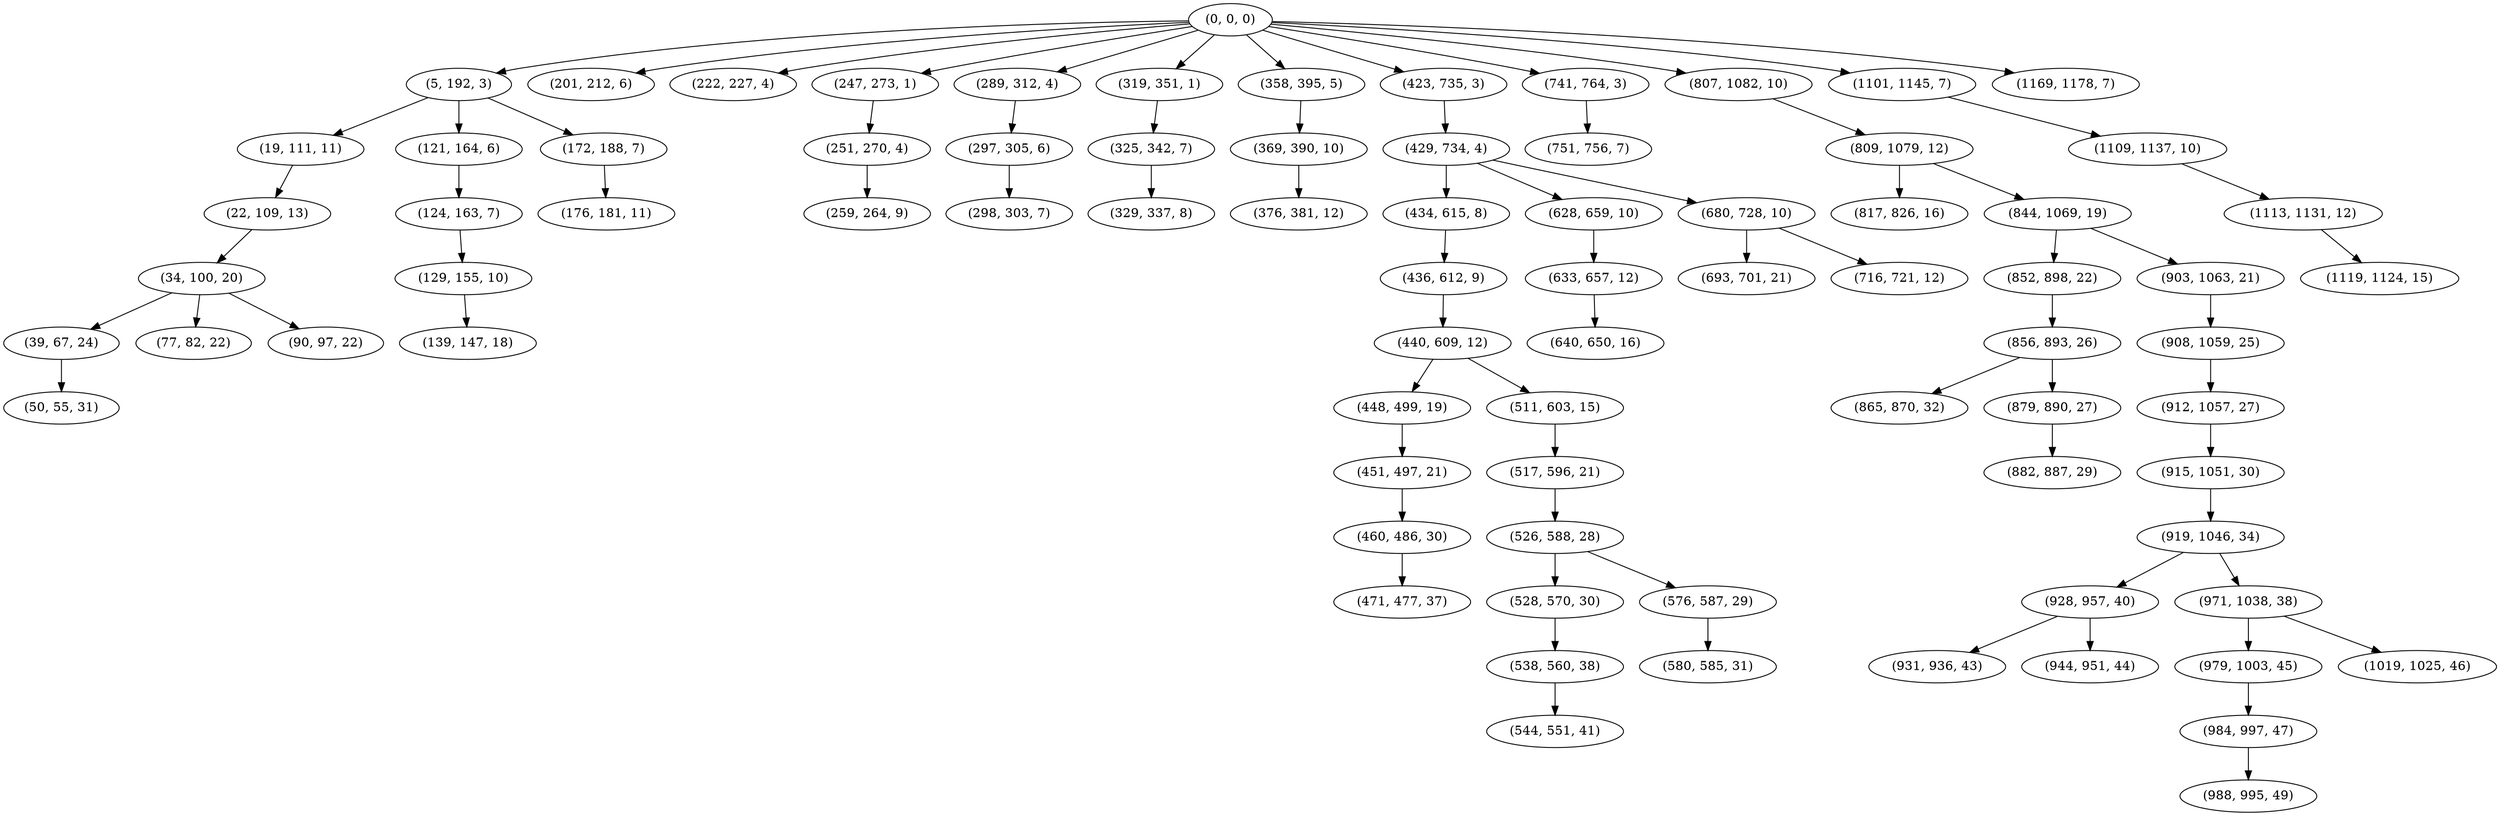 digraph tree {
    "(0, 0, 0)";
    "(5, 192, 3)";
    "(19, 111, 11)";
    "(22, 109, 13)";
    "(34, 100, 20)";
    "(39, 67, 24)";
    "(50, 55, 31)";
    "(77, 82, 22)";
    "(90, 97, 22)";
    "(121, 164, 6)";
    "(124, 163, 7)";
    "(129, 155, 10)";
    "(139, 147, 18)";
    "(172, 188, 7)";
    "(176, 181, 11)";
    "(201, 212, 6)";
    "(222, 227, 4)";
    "(247, 273, 1)";
    "(251, 270, 4)";
    "(259, 264, 9)";
    "(289, 312, 4)";
    "(297, 305, 6)";
    "(298, 303, 7)";
    "(319, 351, 1)";
    "(325, 342, 7)";
    "(329, 337, 8)";
    "(358, 395, 5)";
    "(369, 390, 10)";
    "(376, 381, 12)";
    "(423, 735, 3)";
    "(429, 734, 4)";
    "(434, 615, 8)";
    "(436, 612, 9)";
    "(440, 609, 12)";
    "(448, 499, 19)";
    "(451, 497, 21)";
    "(460, 486, 30)";
    "(471, 477, 37)";
    "(511, 603, 15)";
    "(517, 596, 21)";
    "(526, 588, 28)";
    "(528, 570, 30)";
    "(538, 560, 38)";
    "(544, 551, 41)";
    "(576, 587, 29)";
    "(580, 585, 31)";
    "(628, 659, 10)";
    "(633, 657, 12)";
    "(640, 650, 16)";
    "(680, 728, 10)";
    "(693, 701, 21)";
    "(716, 721, 12)";
    "(741, 764, 3)";
    "(751, 756, 7)";
    "(807, 1082, 10)";
    "(809, 1079, 12)";
    "(817, 826, 16)";
    "(844, 1069, 19)";
    "(852, 898, 22)";
    "(856, 893, 26)";
    "(865, 870, 32)";
    "(879, 890, 27)";
    "(882, 887, 29)";
    "(903, 1063, 21)";
    "(908, 1059, 25)";
    "(912, 1057, 27)";
    "(915, 1051, 30)";
    "(919, 1046, 34)";
    "(928, 957, 40)";
    "(931, 936, 43)";
    "(944, 951, 44)";
    "(971, 1038, 38)";
    "(979, 1003, 45)";
    "(984, 997, 47)";
    "(988, 995, 49)";
    "(1019, 1025, 46)";
    "(1101, 1145, 7)";
    "(1109, 1137, 10)";
    "(1113, 1131, 12)";
    "(1119, 1124, 15)";
    "(1169, 1178, 7)";
    "(0, 0, 0)" -> "(5, 192, 3)";
    "(0, 0, 0)" -> "(201, 212, 6)";
    "(0, 0, 0)" -> "(222, 227, 4)";
    "(0, 0, 0)" -> "(247, 273, 1)";
    "(0, 0, 0)" -> "(289, 312, 4)";
    "(0, 0, 0)" -> "(319, 351, 1)";
    "(0, 0, 0)" -> "(358, 395, 5)";
    "(0, 0, 0)" -> "(423, 735, 3)";
    "(0, 0, 0)" -> "(741, 764, 3)";
    "(0, 0, 0)" -> "(807, 1082, 10)";
    "(0, 0, 0)" -> "(1101, 1145, 7)";
    "(0, 0, 0)" -> "(1169, 1178, 7)";
    "(5, 192, 3)" -> "(19, 111, 11)";
    "(5, 192, 3)" -> "(121, 164, 6)";
    "(5, 192, 3)" -> "(172, 188, 7)";
    "(19, 111, 11)" -> "(22, 109, 13)";
    "(22, 109, 13)" -> "(34, 100, 20)";
    "(34, 100, 20)" -> "(39, 67, 24)";
    "(34, 100, 20)" -> "(77, 82, 22)";
    "(34, 100, 20)" -> "(90, 97, 22)";
    "(39, 67, 24)" -> "(50, 55, 31)";
    "(121, 164, 6)" -> "(124, 163, 7)";
    "(124, 163, 7)" -> "(129, 155, 10)";
    "(129, 155, 10)" -> "(139, 147, 18)";
    "(172, 188, 7)" -> "(176, 181, 11)";
    "(247, 273, 1)" -> "(251, 270, 4)";
    "(251, 270, 4)" -> "(259, 264, 9)";
    "(289, 312, 4)" -> "(297, 305, 6)";
    "(297, 305, 6)" -> "(298, 303, 7)";
    "(319, 351, 1)" -> "(325, 342, 7)";
    "(325, 342, 7)" -> "(329, 337, 8)";
    "(358, 395, 5)" -> "(369, 390, 10)";
    "(369, 390, 10)" -> "(376, 381, 12)";
    "(423, 735, 3)" -> "(429, 734, 4)";
    "(429, 734, 4)" -> "(434, 615, 8)";
    "(429, 734, 4)" -> "(628, 659, 10)";
    "(429, 734, 4)" -> "(680, 728, 10)";
    "(434, 615, 8)" -> "(436, 612, 9)";
    "(436, 612, 9)" -> "(440, 609, 12)";
    "(440, 609, 12)" -> "(448, 499, 19)";
    "(440, 609, 12)" -> "(511, 603, 15)";
    "(448, 499, 19)" -> "(451, 497, 21)";
    "(451, 497, 21)" -> "(460, 486, 30)";
    "(460, 486, 30)" -> "(471, 477, 37)";
    "(511, 603, 15)" -> "(517, 596, 21)";
    "(517, 596, 21)" -> "(526, 588, 28)";
    "(526, 588, 28)" -> "(528, 570, 30)";
    "(526, 588, 28)" -> "(576, 587, 29)";
    "(528, 570, 30)" -> "(538, 560, 38)";
    "(538, 560, 38)" -> "(544, 551, 41)";
    "(576, 587, 29)" -> "(580, 585, 31)";
    "(628, 659, 10)" -> "(633, 657, 12)";
    "(633, 657, 12)" -> "(640, 650, 16)";
    "(680, 728, 10)" -> "(693, 701, 21)";
    "(680, 728, 10)" -> "(716, 721, 12)";
    "(741, 764, 3)" -> "(751, 756, 7)";
    "(807, 1082, 10)" -> "(809, 1079, 12)";
    "(809, 1079, 12)" -> "(817, 826, 16)";
    "(809, 1079, 12)" -> "(844, 1069, 19)";
    "(844, 1069, 19)" -> "(852, 898, 22)";
    "(844, 1069, 19)" -> "(903, 1063, 21)";
    "(852, 898, 22)" -> "(856, 893, 26)";
    "(856, 893, 26)" -> "(865, 870, 32)";
    "(856, 893, 26)" -> "(879, 890, 27)";
    "(879, 890, 27)" -> "(882, 887, 29)";
    "(903, 1063, 21)" -> "(908, 1059, 25)";
    "(908, 1059, 25)" -> "(912, 1057, 27)";
    "(912, 1057, 27)" -> "(915, 1051, 30)";
    "(915, 1051, 30)" -> "(919, 1046, 34)";
    "(919, 1046, 34)" -> "(928, 957, 40)";
    "(919, 1046, 34)" -> "(971, 1038, 38)";
    "(928, 957, 40)" -> "(931, 936, 43)";
    "(928, 957, 40)" -> "(944, 951, 44)";
    "(971, 1038, 38)" -> "(979, 1003, 45)";
    "(971, 1038, 38)" -> "(1019, 1025, 46)";
    "(979, 1003, 45)" -> "(984, 997, 47)";
    "(984, 997, 47)" -> "(988, 995, 49)";
    "(1101, 1145, 7)" -> "(1109, 1137, 10)";
    "(1109, 1137, 10)" -> "(1113, 1131, 12)";
    "(1113, 1131, 12)" -> "(1119, 1124, 15)";
}

